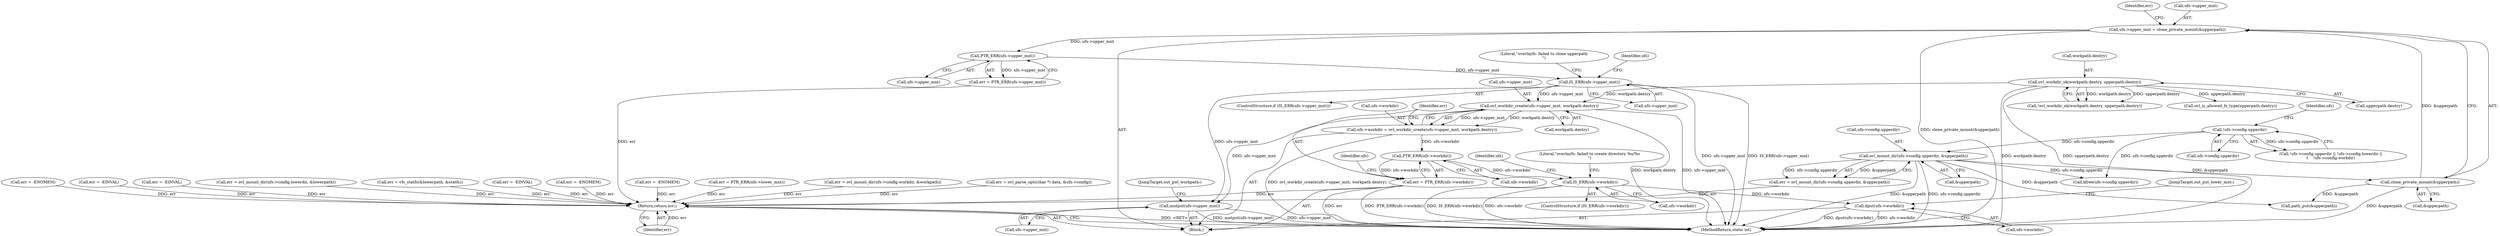 digraph "0_linux_69c433ed2ecd2d3264efd7afec4439524b319121_0@API" {
"1000410" [label="(Call,ovl_workdir_create(ufs->upper_mnt, workpath.dentry))"];
"1000376" [label="(Call,IS_ERR(ufs->upper_mnt))"];
"1000371" [label="(Call,PTR_ERR(ufs->upper_mnt))"];
"1000362" [label="(Call,ufs->upper_mnt = clone_private_mount(&upperpath))"];
"1000366" [label="(Call,clone_private_mount(&upperpath))"];
"1000187" [label="(Call,ovl_mount_dir(ufs->config.upperdir, &upperpath))"];
"1000150" [label="(Call,!ufs->config.upperdir)"];
"1000276" [label="(Call,ovl_workdir_ok(workpath.dentry, upperpath.dentry))"];
"1000406" [label="(Call,ufs->workdir = ovl_workdir_create(ufs->upper_mnt, workpath.dentry))"];
"1000419" [label="(Call,PTR_ERR(ufs->workdir))"];
"1000417" [label="(Call,err = PTR_ERR(ufs->workdir))"];
"1000593" [label="(Return,return err;)"];
"1000424" [label="(Call,IS_ERR(ufs->workdir))"];
"1000542" [label="(Call,dput(ufs->workdir))"];
"1000552" [label="(Call,mntput(ufs->upper_mnt))"];
"1000348" [label="(Call,err = -EINVAL)"];
"1000425" [label="(Call,ufs->workdir)"];
"1000188" [label="(Call,ufs->config.upperdir)"];
"1000382" [label="(Literal,\"overlayfs: failed to clone upperpath\n\")"];
"1000370" [label="(Identifier,err)"];
"1000198" [label="(Call,err = ovl_mount_dir(ufs->config.lowerdir, &lowerpath))"];
"1000307" [label="(Call,err = vfs_statfs(&lowerpath, &statfs))"];
"1000224" [label="(Call,err = -EINVAL)"];
"1000595" [label="(MethodReturn,static int)"];
"1000362" [label="(Call,ufs->upper_mnt = clone_private_mount(&upperpath))"];
"1000411" [label="(Call,ufs->upper_mnt)"];
"1000151" [label="(Call,ufs->config.upperdir)"];
"1000593" [label="(Return,return err;)"];
"1000552" [label="(Call,mntput(ufs->upper_mnt))"];
"1000367" [label="(Call,&upperpath)"];
"1000424" [label="(Call,IS_ERR(ufs->workdir))"];
"1000371" [label="(Call,PTR_ERR(ufs->upper_mnt))"];
"1000386" [label="(Identifier,ufs)"];
"1000372" [label="(Call,ufs->upper_mnt)"];
"1000553" [label="(Call,ufs->upper_mnt)"];
"1000565" [label="(Call,path_put(&upperpath))"];
"1000277" [label="(Call,workpath.dentry)"];
"1000117" [label="(Call,err = -ENOMEM)"];
"1000414" [label="(Call,workpath.dentry)"];
"1000466" [label="(Call,err = -ENOMEM)"];
"1000406" [label="(Call,ufs->workdir = ovl_workdir_create(ufs->upper_mnt, workpath.dentry))"];
"1000418" [label="(Identifier,err)"];
"1000546" [label="(JumpTarget,out_put_lower_mnt:)"];
"1000160" [label="(Identifier,ufs)"];
"1000542" [label="(Call,dput(ufs->workdir))"];
"1000289" [label="(Call,ovl_is_allowed_fs_type(upperpath.dentry))"];
"1000391" [label="(Call,err = PTR_ERR(ufs->lower_mnt))"];
"1000376" [label="(Call,IS_ERR(ufs->upper_mnt))"];
"1000419" [label="(Call,PTR_ERR(ufs->workdir))"];
"1000375" [label="(ControlStructure,if (IS_ERR(ufs->upper_mnt)))"];
"1000211" [label="(Call,err = ovl_mount_dir(ufs->config.workdir, &workpath))"];
"1000410" [label="(Call,ovl_workdir_create(ufs->upper_mnt, workpath.dentry))"];
"1000441" [label="(Identifier,ufs)"];
"1000131" [label="(Call,err = ovl_parse_opt((char *) data, &ufs->config))"];
"1000107" [label="(Block,)"];
"1000556" [label="(JumpTarget,out_put_workpath:)"];
"1000187" [label="(Call,ovl_mount_dir(ufs->config.upperdir, &upperpath))"];
"1000377" [label="(Call,ufs->upper_mnt)"];
"1000423" [label="(ControlStructure,if (IS_ERR(ufs->workdir)))"];
"1000407" [label="(Call,ufs->workdir)"];
"1000275" [label="(Call,!ovl_workdir_ok(workpath.dentry, upperpath.dentry))"];
"1000149" [label="(Call,!ufs->config.upperdir || !ufs->config.lowerdir ||\n\t    !ufs->config.workdir)"];
"1000426" [label="(Identifier,ufs)"];
"1000578" [label="(Call,kfree(ufs->config.upperdir))"];
"1000430" [label="(Literal,\"overlayfs: failed to create directory %s/%s\n\")"];
"1000280" [label="(Call,upperpath.dentry)"];
"1000420" [label="(Call,ufs->workdir)"];
"1000276" [label="(Call,ovl_workdir_ok(workpath.dentry, upperpath.dentry))"];
"1000173" [label="(Call,err = -ENOMEM)"];
"1000417" [label="(Call,err = PTR_ERR(ufs->workdir))"];
"1000150" [label="(Call,!ufs->config.upperdir)"];
"1000543" [label="(Call,ufs->workdir)"];
"1000185" [label="(Call,err = ovl_mount_dir(ufs->config.upperdir, &upperpath))"];
"1000363" [label="(Call,ufs->upper_mnt)"];
"1000193" [label="(Call,&upperpath)"];
"1000144" [label="(Call,err = -EINVAL)"];
"1000366" [label="(Call,clone_private_mount(&upperpath))"];
"1000369" [label="(Call,err = PTR_ERR(ufs->upper_mnt))"];
"1000594" [label="(Identifier,err)"];
"1000410" -> "1000406"  [label="AST: "];
"1000410" -> "1000414"  [label="CFG: "];
"1000411" -> "1000410"  [label="AST: "];
"1000414" -> "1000410"  [label="AST: "];
"1000406" -> "1000410"  [label="CFG: "];
"1000410" -> "1000595"  [label="DDG: ufs->upper_mnt"];
"1000410" -> "1000595"  [label="DDG: workpath.dentry"];
"1000410" -> "1000406"  [label="DDG: ufs->upper_mnt"];
"1000410" -> "1000406"  [label="DDG: workpath.dentry"];
"1000376" -> "1000410"  [label="DDG: ufs->upper_mnt"];
"1000276" -> "1000410"  [label="DDG: workpath.dentry"];
"1000410" -> "1000552"  [label="DDG: ufs->upper_mnt"];
"1000376" -> "1000375"  [label="AST: "];
"1000376" -> "1000377"  [label="CFG: "];
"1000377" -> "1000376"  [label="AST: "];
"1000382" -> "1000376"  [label="CFG: "];
"1000386" -> "1000376"  [label="CFG: "];
"1000376" -> "1000595"  [label="DDG: IS_ERR(ufs->upper_mnt)"];
"1000376" -> "1000595"  [label="DDG: ufs->upper_mnt"];
"1000371" -> "1000376"  [label="DDG: ufs->upper_mnt"];
"1000376" -> "1000552"  [label="DDG: ufs->upper_mnt"];
"1000371" -> "1000369"  [label="AST: "];
"1000371" -> "1000372"  [label="CFG: "];
"1000372" -> "1000371"  [label="AST: "];
"1000369" -> "1000371"  [label="CFG: "];
"1000371" -> "1000369"  [label="DDG: ufs->upper_mnt"];
"1000362" -> "1000371"  [label="DDG: ufs->upper_mnt"];
"1000362" -> "1000107"  [label="AST: "];
"1000362" -> "1000366"  [label="CFG: "];
"1000363" -> "1000362"  [label="AST: "];
"1000366" -> "1000362"  [label="AST: "];
"1000370" -> "1000362"  [label="CFG: "];
"1000362" -> "1000595"  [label="DDG: clone_private_mount(&upperpath)"];
"1000366" -> "1000362"  [label="DDG: &upperpath"];
"1000366" -> "1000367"  [label="CFG: "];
"1000367" -> "1000366"  [label="AST: "];
"1000366" -> "1000595"  [label="DDG: &upperpath"];
"1000187" -> "1000366"  [label="DDG: &upperpath"];
"1000366" -> "1000565"  [label="DDG: &upperpath"];
"1000187" -> "1000185"  [label="AST: "];
"1000187" -> "1000193"  [label="CFG: "];
"1000188" -> "1000187"  [label="AST: "];
"1000193" -> "1000187"  [label="AST: "];
"1000185" -> "1000187"  [label="CFG: "];
"1000187" -> "1000595"  [label="DDG: ufs->config.upperdir"];
"1000187" -> "1000595"  [label="DDG: &upperpath"];
"1000187" -> "1000185"  [label="DDG: ufs->config.upperdir"];
"1000187" -> "1000185"  [label="DDG: &upperpath"];
"1000150" -> "1000187"  [label="DDG: ufs->config.upperdir"];
"1000187" -> "1000565"  [label="DDG: &upperpath"];
"1000187" -> "1000578"  [label="DDG: ufs->config.upperdir"];
"1000150" -> "1000149"  [label="AST: "];
"1000150" -> "1000151"  [label="CFG: "];
"1000151" -> "1000150"  [label="AST: "];
"1000160" -> "1000150"  [label="CFG: "];
"1000149" -> "1000150"  [label="CFG: "];
"1000150" -> "1000149"  [label="DDG: ufs->config.upperdir"];
"1000150" -> "1000578"  [label="DDG: ufs->config.upperdir"];
"1000276" -> "1000275"  [label="AST: "];
"1000276" -> "1000280"  [label="CFG: "];
"1000277" -> "1000276"  [label="AST: "];
"1000280" -> "1000276"  [label="AST: "];
"1000275" -> "1000276"  [label="CFG: "];
"1000276" -> "1000595"  [label="DDG: upperpath.dentry"];
"1000276" -> "1000595"  [label="DDG: workpath.dentry"];
"1000276" -> "1000275"  [label="DDG: workpath.dentry"];
"1000276" -> "1000275"  [label="DDG: upperpath.dentry"];
"1000276" -> "1000289"  [label="DDG: upperpath.dentry"];
"1000406" -> "1000107"  [label="AST: "];
"1000407" -> "1000406"  [label="AST: "];
"1000418" -> "1000406"  [label="CFG: "];
"1000406" -> "1000595"  [label="DDG: ovl_workdir_create(ufs->upper_mnt, workpath.dentry)"];
"1000406" -> "1000419"  [label="DDG: ufs->workdir"];
"1000419" -> "1000417"  [label="AST: "];
"1000419" -> "1000420"  [label="CFG: "];
"1000420" -> "1000419"  [label="AST: "];
"1000417" -> "1000419"  [label="CFG: "];
"1000419" -> "1000417"  [label="DDG: ufs->workdir"];
"1000419" -> "1000424"  [label="DDG: ufs->workdir"];
"1000417" -> "1000107"  [label="AST: "];
"1000418" -> "1000417"  [label="AST: "];
"1000426" -> "1000417"  [label="CFG: "];
"1000417" -> "1000595"  [label="DDG: err"];
"1000417" -> "1000595"  [label="DDG: PTR_ERR(ufs->workdir)"];
"1000417" -> "1000593"  [label="DDG: err"];
"1000593" -> "1000107"  [label="AST: "];
"1000593" -> "1000594"  [label="CFG: "];
"1000594" -> "1000593"  [label="AST: "];
"1000595" -> "1000593"  [label="CFG: "];
"1000593" -> "1000595"  [label="DDG: <RET>"];
"1000594" -> "1000593"  [label="DDG: err"];
"1000224" -> "1000593"  [label="DDG: err"];
"1000369" -> "1000593"  [label="DDG: err"];
"1000391" -> "1000593"  [label="DDG: err"];
"1000117" -> "1000593"  [label="DDG: err"];
"1000211" -> "1000593"  [label="DDG: err"];
"1000198" -> "1000593"  [label="DDG: err"];
"1000144" -> "1000593"  [label="DDG: err"];
"1000307" -> "1000593"  [label="DDG: err"];
"1000173" -> "1000593"  [label="DDG: err"];
"1000185" -> "1000593"  [label="DDG: err"];
"1000348" -> "1000593"  [label="DDG: err"];
"1000131" -> "1000593"  [label="DDG: err"];
"1000466" -> "1000593"  [label="DDG: err"];
"1000424" -> "1000423"  [label="AST: "];
"1000424" -> "1000425"  [label="CFG: "];
"1000425" -> "1000424"  [label="AST: "];
"1000430" -> "1000424"  [label="CFG: "];
"1000441" -> "1000424"  [label="CFG: "];
"1000424" -> "1000595"  [label="DDG: ufs->workdir"];
"1000424" -> "1000595"  [label="DDG: IS_ERR(ufs->workdir)"];
"1000424" -> "1000542"  [label="DDG: ufs->workdir"];
"1000542" -> "1000107"  [label="AST: "];
"1000542" -> "1000543"  [label="CFG: "];
"1000543" -> "1000542"  [label="AST: "];
"1000546" -> "1000542"  [label="CFG: "];
"1000542" -> "1000595"  [label="DDG: ufs->workdir"];
"1000542" -> "1000595"  [label="DDG: dput(ufs->workdir)"];
"1000552" -> "1000107"  [label="AST: "];
"1000552" -> "1000553"  [label="CFG: "];
"1000553" -> "1000552"  [label="AST: "];
"1000556" -> "1000552"  [label="CFG: "];
"1000552" -> "1000595"  [label="DDG: ufs->upper_mnt"];
"1000552" -> "1000595"  [label="DDG: mntput(ufs->upper_mnt)"];
}
